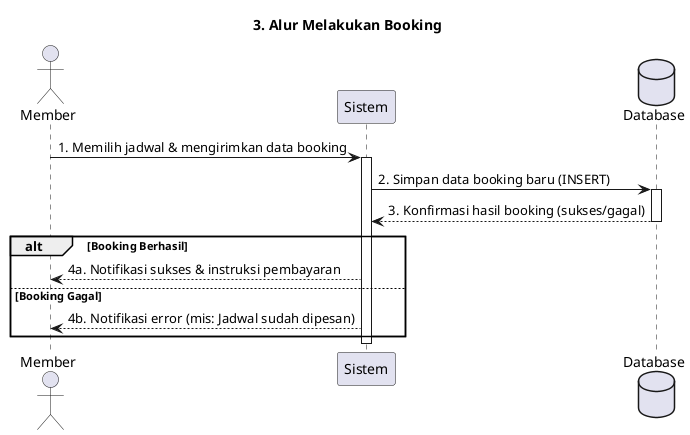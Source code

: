 @startuml
actor Member
participant "Sistem" as System
database "Database" as DB

title 3. Alur Melakukan Booking

Member -> System : 1. Memilih jadwal & mengirimkan data booking
activate System

System -> DB : 2. Simpan data booking baru (INSERT)
activate DB
DB --> System : 3. Konfirmasi hasil booking (sukses/gagal)
deactivate DB

alt Booking Berhasil
    System --> Member : 4a. Notifikasi sukses & instruksi pembayaran
else Booking Gagal
    System --> Member : 4b. Notifikasi error (mis: Jadwal sudah dipesan)
end
deactivate System
@enduml